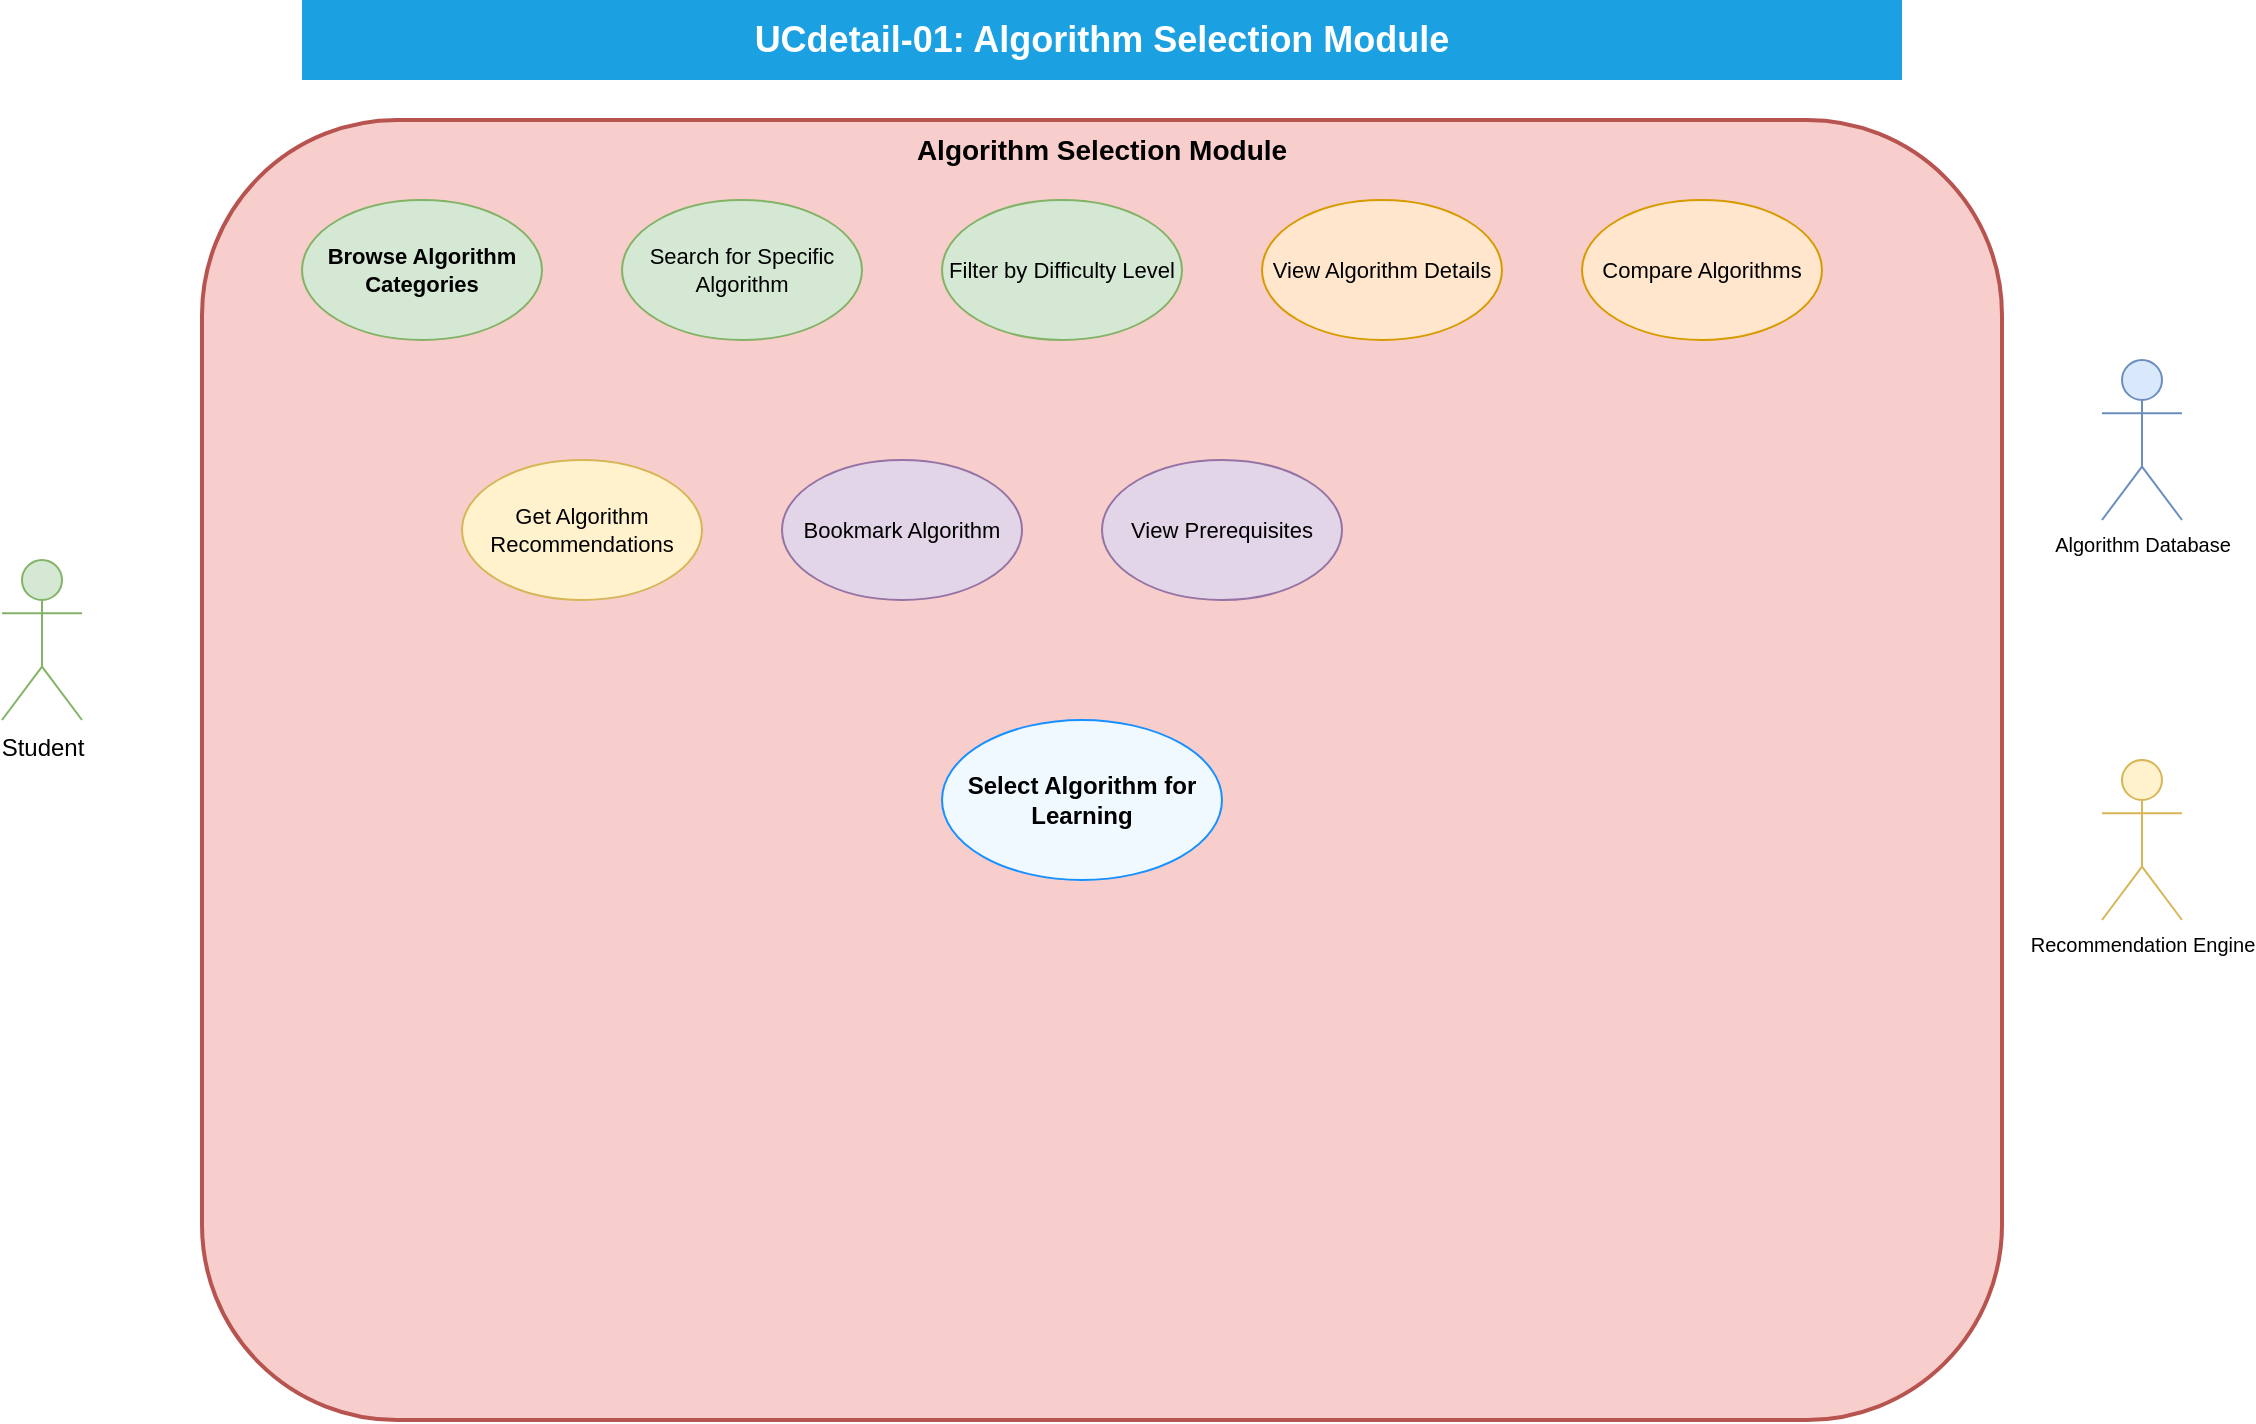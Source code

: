 <?xml version="1.0" encoding="UTF-8"?>
<mxfile version="24.7.17" type="device">
  <diagram name="UCdetail-01: Algorithm Selection Module" id="ucdetail-01">
    <mxGraphModel dx="1400" dy="900" grid="1" gridSize="10" guides="1" tooltips="1" connect="1" arrows="1" fold="1" page="1" pageScale="1" pageWidth="1200" pageHeight="800" math="0" shadow="0">
      <root>
        <mxCell id="0"/>
        <mxCell id="1" parent="0"/>
        
        <mxCell id="title" value="UCdetail-01: Algorithm Selection Module" style="text;html=1;align=center;verticalAlign=middle;whiteSpace=wrap;rounded=0;fontSize=18;fontStyle=1;fillColor=#1ba1e2;fontColor=#ffffff" vertex="1" parent="1">
          <mxGeometry x="200" y="20" width="800" height="40" as="geometry"/>
        </mxCell>

        <mxCell id="system-boundary" value="Algorithm Selection Module" style="rounded=1;whiteSpace=wrap;html=1;fontSize=14;fontStyle=1;fillColor=#f8cecc;strokeColor=#b85450;strokeWidth=2;verticalAlign=top" vertex="1" parent="1">
          <mxGeometry x="150" y="80" width="900" height="650" as="geometry"/>
        </mxCell>

        <mxCell id="student" value="Student" style="shape=umlActor;verticalLabelPosition=bottom;verticalAlign=top;html=1;outlineConnect=0;fontSize=12;fillColor=#d5e8d4;strokeColor=#82b366" vertex="1" parent="1">
          <mxGeometry x="50" y="300" width="40" height="80" as="geometry"/>
        </mxCell>

        <mxCell id="algorithm-db" value="Algorithm Database" style="shape=umlActor;verticalLabelPosition=bottom;verticalAlign=top;html=1;outlineConnect=0;fontSize=10;fillColor=#dae8fc;strokeColor=#6c8ebf" vertex="1" parent="1">
          <mxGeometry x="1100" y="200" width="40" height="80" as="geometry"/>
        </mxCell>

        <mxCell id="recommendation-engine" value="Recommendation Engine" style="shape=umlActor;verticalLabelPosition=bottom;verticalAlign=top;html=1;outlineConnect=0;fontSize=10;fillColor=#fff2cc;strokeColor=#d6b656" vertex="1" parent="1">
          <mxGeometry x="1100" y="400" width="40" height="80" as="geometry"/>
        </mxCell>

        <mxCell id="browse-categories" value="Browse Algorithm Categories" style="ellipse;whiteSpace=wrap;html=1;fontSize=11;fillColor=#d5e8d4;strokeColor=#82b366;fontStyle=1" vertex="1" parent="1">
          <mxGeometry x="200" y="120" width="120" height="70" as="geometry"/>
        </mxCell>

        <mxCell id="search-algorithms" value="Search for Specific Algorithm" style="ellipse;whiteSpace=wrap;html=1;fontSize=11;fillColor=#d5e8d4;strokeColor=#82b366" vertex="1" parent="1">
          <mxGeometry x="360" y="120" width="120" height="70" as="geometry"/>
        </mxCell>

        <mxCell id="filter-by-difficulty" value="Filter by Difficulty Level" style="ellipse;whiteSpace=wrap;html=1;fontSize=11;fillColor=#d5e8d4;strokeColor=#82b366" vertex="1" parent="1">
          <mxGeometry x="520" y="120" width="120" height="70" as="geometry"/>
        </mxCell>

        <mxCell id="view-algorithm-details" value="View Algorithm Details" style="ellipse;whiteSpace=wrap;html=1;fontSize=11;fillColor=#ffe6cc;strokeColor=#d79b00" vertex="1" parent="1">
          <mxGeometry x="680" y="120" width="120" height="70" as="geometry"/>
        </mxCell>

        <mxCell id="compare-algorithms" value="Compare Algorithms" style="ellipse;whiteSpace=wrap;html=1;fontSize=11;fillColor=#ffe6cc;strokeColor=#d79b00" vertex="1" parent="1">
          <mxGeometry x="840" y="120" width="120" height="70" as="geometry"/>
        </mxCell>

        <mxCell id="get-recommendations" value="Get Algorithm Recommendations" style="ellipse;whiteSpace=wrap;html=1;fontSize=11;fillColor=#fff2cc;strokeColor=#d6b656" vertex="1" parent="1">
          <mxGeometry x="280" y="250" width="120" height="70" as="geometry"/>
        </mxCell>

        <mxCell id="bookmark-algorithm" value="Bookmark Algorithm" style="ellipse;whiteSpace=wrap;html=1;fontSize=11;fillColor=#e1d5e7;strokeColor=#9673a6" vertex="1" parent="1">
          <mxGeometry x="440" y="250" width="120" height="70" as="geometry"/>
        </mxCell>

        <mxCell id="view-prerequisites" value="View Prerequisites" style="ellipse;whiteSpace=wrap;html=1;fontSize=11;fillColor=#e1d5e7;strokeColor=#9673a6" vertex="1" parent="1">
          <mxGeometry x="600" y="250" width="120" height="70" as="geometry"/>
        </mxCell>

        <mxCell id="select-algorithm" value="Select Algorithm for Learning" style="ellipse;whiteSpace=wrap;html=1;fontSize=12;fillColor=#f0f9ff;strokeColor=#1890ff;fontStyle=1" vertex="1" parent="1">
          <mxGeometry x="520" y="380" width="140" height="80" as="geometry"/>
        </mxCell>

      </root>
    </mxGraphModel>
  </diagram>
</mxfile>
